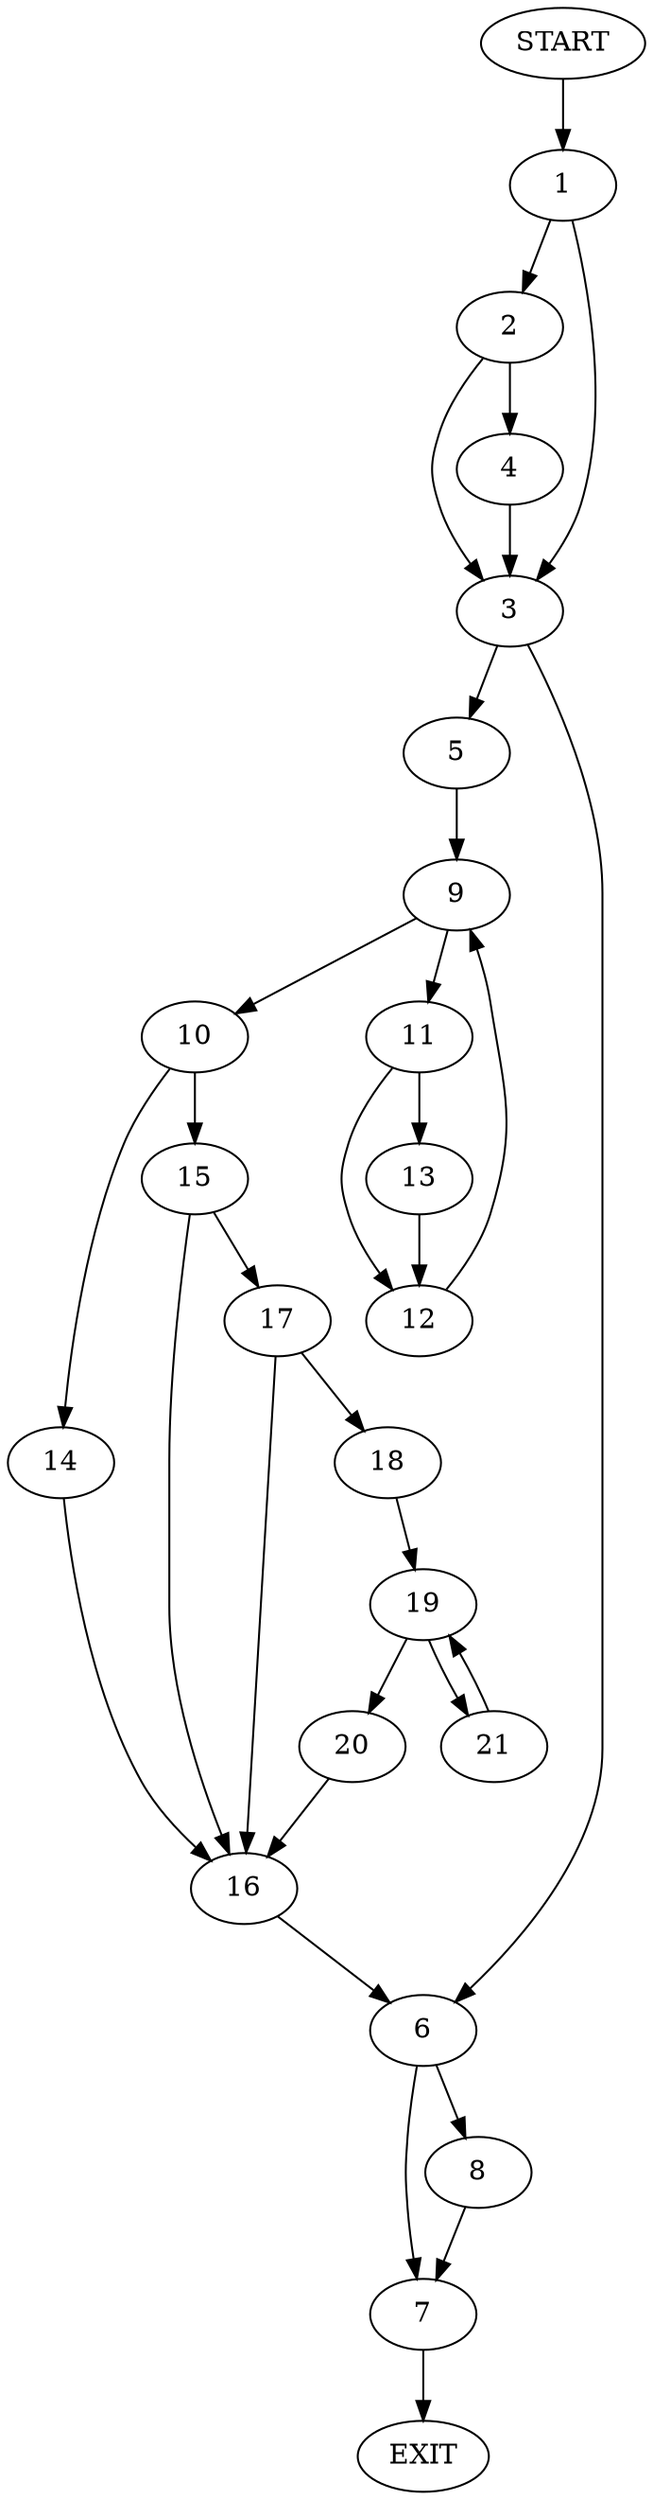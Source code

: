 digraph {
0 [label="START"]
22 [label="EXIT"]
0 -> 1
1 -> 2
1 -> 3
2 -> 4
2 -> 3
3 -> 5
3 -> 6
4 -> 3
6 -> 7
6 -> 8
5 -> 9
9 -> 10
9 -> 11
11 -> 12
11 -> 13
10 -> 14
10 -> 15
13 -> 12
12 -> 9
14 -> 16
15 -> 17
15 -> 16
16 -> 6
17 -> 18
17 -> 16
18 -> 19
19 -> 20
19 -> 21
21 -> 19
20 -> 16
7 -> 22
8 -> 7
}
